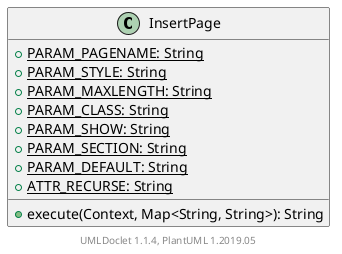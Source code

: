 @startuml

    class InsertPage [[InsertPage.html]] {
        {static} +PARAM_PAGENAME: String
        {static} +PARAM_STYLE: String
        {static} +PARAM_MAXLENGTH: String
        {static} +PARAM_CLASS: String
        {static} +PARAM_SHOW: String
        {static} +PARAM_SECTION: String
        {static} +PARAM_DEFAULT: String
        {static} +ATTR_RECURSE: String
        +execute(Context, Map<String, String>): String
    }


    center footer UMLDoclet 1.1.4, PlantUML 1.2019.05
@enduml
